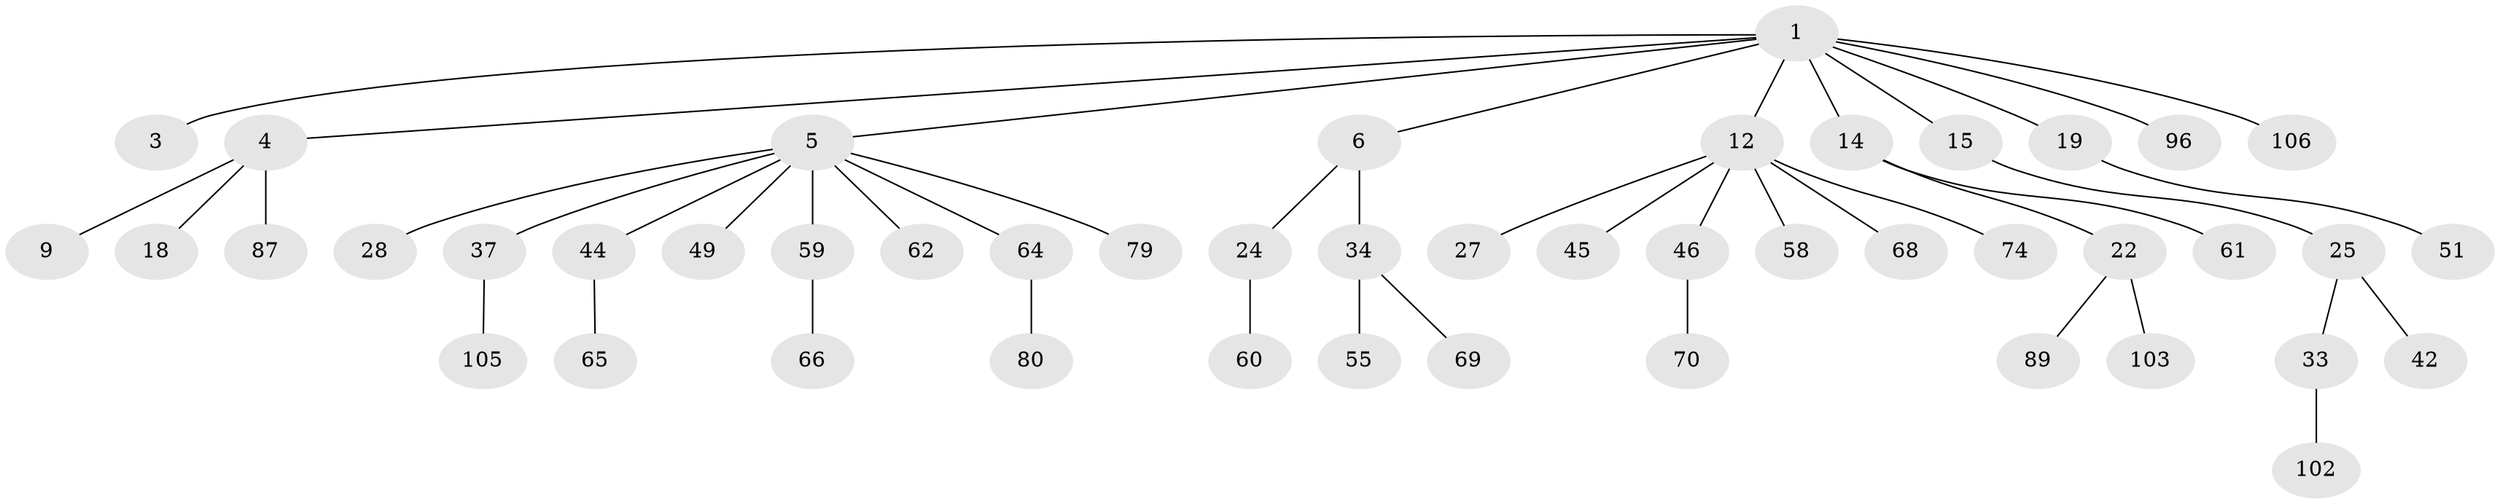 // original degree distribution, {9: 0.008403361344537815, 3: 0.13445378151260504, 1: 0.46218487394957986, 5: 0.03361344537815126, 2: 0.3025210084033613, 6: 0.01680672268907563, 4: 0.04201680672268908}
// Generated by graph-tools (version 1.1) at 2025/19/03/04/25 18:19:15]
// undirected, 47 vertices, 46 edges
graph export_dot {
graph [start="1"]
  node [color=gray90,style=filled];
  1 [super="+2"];
  3;
  4 [super="+67"];
  5 [super="+11+84+8+7"];
  6 [super="+16"];
  9 [super="+20"];
  12 [super="+17+41+30+23+39"];
  14 [super="+43+21+57"];
  15 [super="+31"];
  18 [super="+82"];
  19 [super="+77+48+38"];
  22;
  24;
  25 [super="+26"];
  27;
  28 [super="+113+85+29"];
  33 [super="+63"];
  34 [super="+52+40"];
  37 [super="+94"];
  42;
  44 [super="+112"];
  45;
  46 [super="+53+56"];
  49;
  51;
  55;
  58 [super="+88"];
  59 [super="+71"];
  60;
  61;
  62;
  64 [super="+73"];
  65;
  66 [super="+98+75"];
  68 [super="+104"];
  69 [super="+93"];
  70;
  74 [super="+114"];
  79 [super="+117"];
  80;
  87 [super="+107"];
  89 [super="+119"];
  96;
  102;
  103;
  105;
  106;
  1 -- 3;
  1 -- 4;
  1 -- 6;
  1 -- 14;
  1 -- 15;
  1 -- 19;
  1 -- 96;
  1 -- 106;
  1 -- 12;
  1 -- 5;
  4 -- 9;
  4 -- 18;
  4 -- 87;
  5 -- 44;
  5 -- 64;
  5 -- 49;
  5 -- 37;
  5 -- 28;
  5 -- 62;
  5 -- 59;
  5 -- 79;
  6 -- 24;
  6 -- 34;
  12 -- 58;
  12 -- 74;
  12 -- 27;
  12 -- 45;
  12 -- 46;
  12 -- 68;
  14 -- 22;
  14 -- 61;
  15 -- 25;
  19 -- 51;
  22 -- 89;
  22 -- 103;
  24 -- 60;
  25 -- 33;
  25 -- 42;
  33 -- 102;
  34 -- 69;
  34 -- 55;
  37 -- 105;
  44 -- 65;
  46 -- 70;
  59 -- 66;
  64 -- 80;
}
